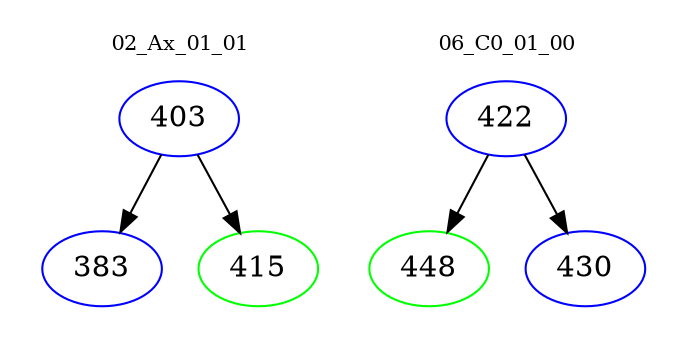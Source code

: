 digraph{
subgraph cluster_0 {
color = white
label = "02_Ax_01_01";
fontsize=10;
T0_403 [label="403", color="blue"]
T0_403 -> T0_383 [color="black"]
T0_383 [label="383", color="blue"]
T0_403 -> T0_415 [color="black"]
T0_415 [label="415", color="green"]
}
subgraph cluster_1 {
color = white
label = "06_C0_01_00";
fontsize=10;
T1_422 [label="422", color="blue"]
T1_422 -> T1_448 [color="black"]
T1_448 [label="448", color="green"]
T1_422 -> T1_430 [color="black"]
T1_430 [label="430", color="blue"]
}
}
